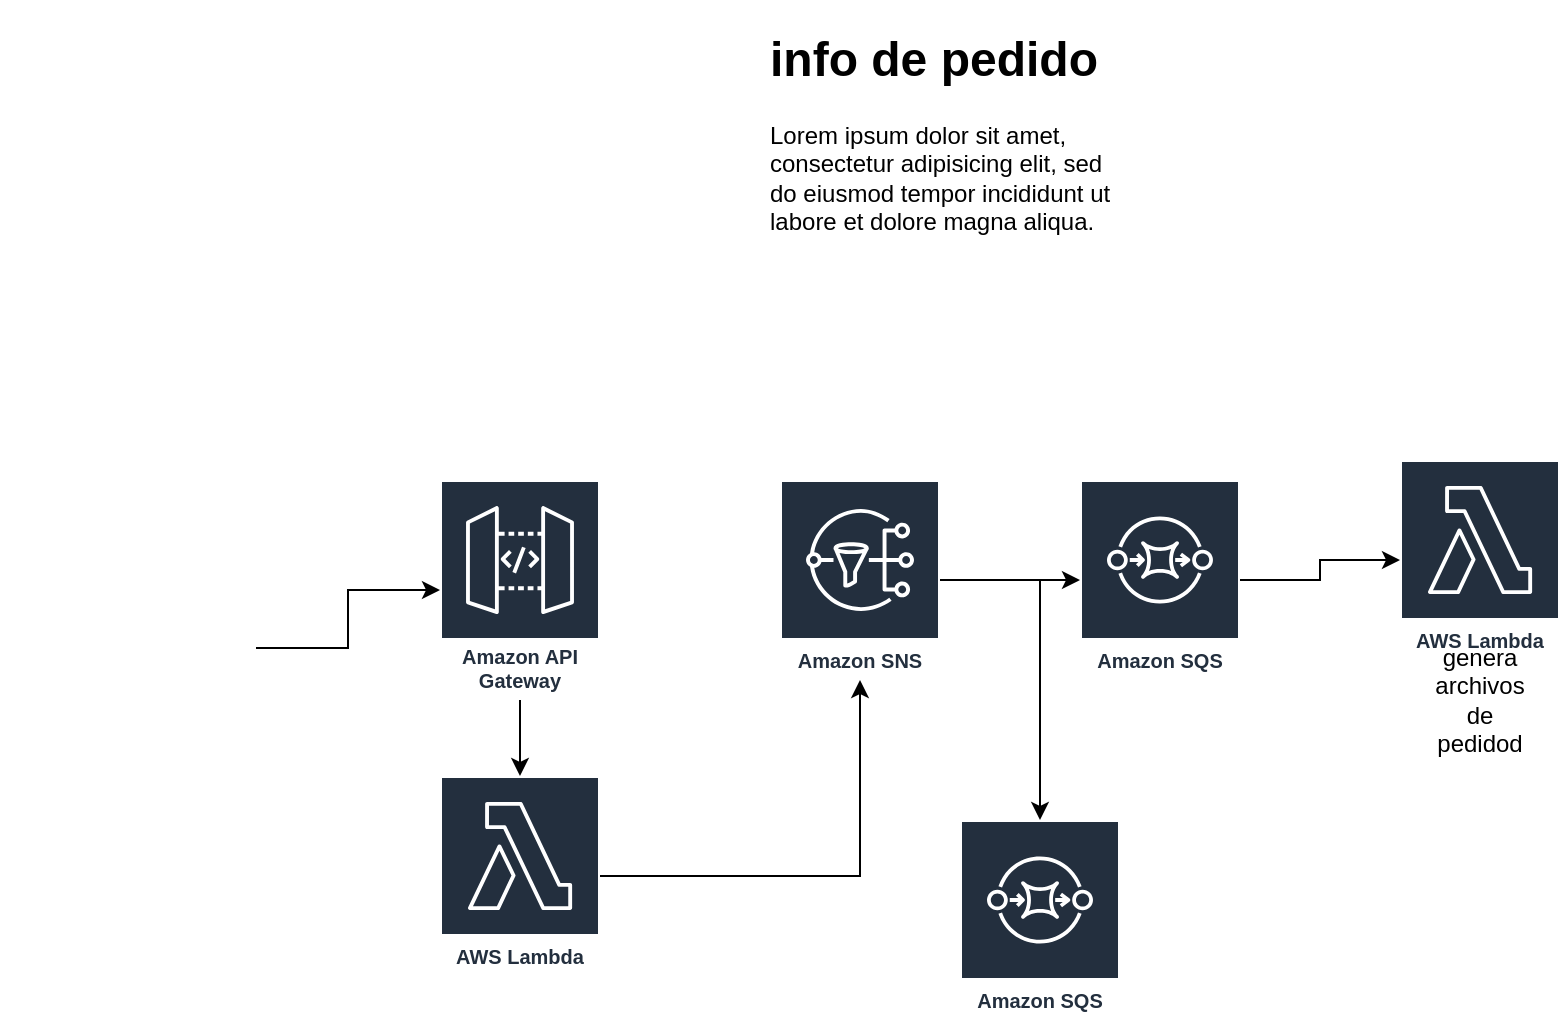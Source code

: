 <mxfile version="14.2.9" type="github">
  <diagram id="YVGtKCQuAJrb9fusuUW2" name="Page-1">
    <mxGraphModel dx="746" dy="442" grid="1" gridSize="10" guides="1" tooltips="1" connect="1" arrows="1" fold="1" page="1" pageScale="1" pageWidth="1400" pageHeight="850" math="0" shadow="0">
      <root>
        <mxCell id="0" />
        <mxCell id="1" parent="0" />
        <mxCell id="wvHoCXfjdqKl0tfVTvvo-2" value="&lt;h1&gt;info de pedido&lt;/h1&gt;&lt;p&gt;Lorem ipsum dolor sit amet, consectetur adipisicing elit, sed do eiusmod tempor incididunt ut labore et dolore magna aliqua.&lt;/p&gt;" style="text;html=1;strokeColor=none;fillColor=none;spacing=5;spacingTop=-20;whiteSpace=wrap;overflow=hidden;rounded=0;" vertex="1" parent="1">
          <mxGeometry x="420" y="40" width="190" height="120" as="geometry" />
        </mxCell>
        <mxCell id="wvHoCXfjdqKl0tfVTvvo-5" style="edgeStyle=orthogonalEdgeStyle;rounded=0;orthogonalLoop=1;jettySize=auto;html=1;exitX=1;exitY=0.5;exitDx=0;exitDy=0;" edge="1" parent="1" source="wvHoCXfjdqKl0tfVTvvo-3" target="wvHoCXfjdqKl0tfVTvvo-4">
          <mxGeometry relative="1" as="geometry" />
        </mxCell>
        <mxCell id="wvHoCXfjdqKl0tfVTvvo-3" value="" style="shape=image;html=1;verticalAlign=top;verticalLabelPosition=bottom;labelBackgroundColor=#ffffff;imageAspect=0;aspect=fixed;image=https://cdn3.iconfinder.com/data/icons/file-set-volume-1/512/Artboard_9-128.png" vertex="1" parent="1">
          <mxGeometry x="40" y="290" width="128" height="128" as="geometry" />
        </mxCell>
        <mxCell id="wvHoCXfjdqKl0tfVTvvo-8" value="" style="edgeStyle=orthogonalEdgeStyle;rounded=0;orthogonalLoop=1;jettySize=auto;html=1;" edge="1" parent="1" source="wvHoCXfjdqKl0tfVTvvo-4" target="wvHoCXfjdqKl0tfVTvvo-7">
          <mxGeometry relative="1" as="geometry" />
        </mxCell>
        <mxCell id="wvHoCXfjdqKl0tfVTvvo-4" value="Amazon API Gateway" style="outlineConnect=0;fontColor=#232F3E;gradientColor=none;strokeColor=#ffffff;fillColor=#232F3E;dashed=0;verticalLabelPosition=middle;verticalAlign=bottom;align=center;html=1;whiteSpace=wrap;fontSize=10;fontStyle=1;spacing=3;shape=mxgraph.aws4.productIcon;prIcon=mxgraph.aws4.api_gateway;" vertex="1" parent="1">
          <mxGeometry x="260" y="270" width="80" height="110" as="geometry" />
        </mxCell>
        <mxCell id="wvHoCXfjdqKl0tfVTvvo-11" value="" style="edgeStyle=orthogonalEdgeStyle;rounded=0;orthogonalLoop=1;jettySize=auto;html=1;" edge="1" parent="1" source="wvHoCXfjdqKl0tfVTvvo-6" target="wvHoCXfjdqKl0tfVTvvo-10">
          <mxGeometry relative="1" as="geometry" />
        </mxCell>
        <mxCell id="wvHoCXfjdqKl0tfVTvvo-18" style="edgeStyle=orthogonalEdgeStyle;rounded=0;orthogonalLoop=1;jettySize=auto;html=1;" edge="1" parent="1" source="wvHoCXfjdqKl0tfVTvvo-6" target="wvHoCXfjdqKl0tfVTvvo-17">
          <mxGeometry relative="1" as="geometry" />
        </mxCell>
        <mxCell id="wvHoCXfjdqKl0tfVTvvo-6" value="Amazon SNS" style="outlineConnect=0;fontColor=#232F3E;gradientColor=none;strokeColor=#ffffff;fillColor=#232F3E;dashed=0;verticalLabelPosition=middle;verticalAlign=bottom;align=center;html=1;whiteSpace=wrap;fontSize=10;fontStyle=1;spacing=3;shape=mxgraph.aws4.productIcon;prIcon=mxgraph.aws4.sns;" vertex="1" parent="1">
          <mxGeometry x="430" y="270" width="80" height="100" as="geometry" />
        </mxCell>
        <mxCell id="wvHoCXfjdqKl0tfVTvvo-9" style="edgeStyle=orthogonalEdgeStyle;rounded=0;orthogonalLoop=1;jettySize=auto;html=1;" edge="1" parent="1" source="wvHoCXfjdqKl0tfVTvvo-7" target="wvHoCXfjdqKl0tfVTvvo-6">
          <mxGeometry relative="1" as="geometry" />
        </mxCell>
        <mxCell id="wvHoCXfjdqKl0tfVTvvo-7" value="AWS Lambda" style="outlineConnect=0;fontColor=#232F3E;gradientColor=none;strokeColor=#ffffff;fillColor=#232F3E;dashed=0;verticalLabelPosition=middle;verticalAlign=bottom;align=center;html=1;whiteSpace=wrap;fontSize=10;fontStyle=1;spacing=3;shape=mxgraph.aws4.productIcon;prIcon=mxgraph.aws4.lambda;" vertex="1" parent="1">
          <mxGeometry x="260" y="418" width="80" height="100" as="geometry" />
        </mxCell>
        <mxCell id="wvHoCXfjdqKl0tfVTvvo-14" value="" style="edgeStyle=orthogonalEdgeStyle;rounded=0;orthogonalLoop=1;jettySize=auto;html=1;" edge="1" parent="1" source="wvHoCXfjdqKl0tfVTvvo-10" target="wvHoCXfjdqKl0tfVTvvo-12">
          <mxGeometry relative="1" as="geometry" />
        </mxCell>
        <mxCell id="wvHoCXfjdqKl0tfVTvvo-10" value="Amazon SQS" style="outlineConnect=0;fontColor=#232F3E;gradientColor=none;strokeColor=#ffffff;fillColor=#232F3E;dashed=0;verticalLabelPosition=middle;verticalAlign=bottom;align=center;html=1;whiteSpace=wrap;fontSize=10;fontStyle=1;spacing=3;shape=mxgraph.aws4.productIcon;prIcon=mxgraph.aws4.sqs;" vertex="1" parent="1">
          <mxGeometry x="580" y="270" width="80" height="100" as="geometry" />
        </mxCell>
        <mxCell id="wvHoCXfjdqKl0tfVTvvo-12" value="AWS Lambda" style="outlineConnect=0;fontColor=#232F3E;gradientColor=none;strokeColor=#ffffff;fillColor=#232F3E;dashed=0;verticalLabelPosition=middle;verticalAlign=bottom;align=center;html=1;whiteSpace=wrap;fontSize=10;fontStyle=1;spacing=3;shape=mxgraph.aws4.productIcon;prIcon=mxgraph.aws4.lambda;" vertex="1" parent="1">
          <mxGeometry x="740" y="260" width="80" height="100" as="geometry" />
        </mxCell>
        <mxCell id="wvHoCXfjdqKl0tfVTvvo-15" value="genera archivos de pedidod" style="text;html=1;strokeColor=none;fillColor=none;align=center;verticalAlign=middle;whiteSpace=wrap;rounded=0;" vertex="1" parent="1">
          <mxGeometry x="760" y="370" width="40" height="20" as="geometry" />
        </mxCell>
        <mxCell id="wvHoCXfjdqKl0tfVTvvo-16" value="" style="shape=image;html=1;verticalAlign=top;verticalLabelPosition=bottom;labelBackgroundColor=#ffffff;imageAspect=0;aspect=fixed;image=https://cdn3.iconfinder.com/data/icons/file-set-volume-1/512/Artboard_9-128.png" vertex="1" parent="1">
          <mxGeometry x="675" y="250" width="50" height="50" as="geometry" />
        </mxCell>
        <mxCell id="wvHoCXfjdqKl0tfVTvvo-17" value="Amazon SQS" style="outlineConnect=0;fontColor=#232F3E;gradientColor=none;strokeColor=#ffffff;fillColor=#232F3E;dashed=0;verticalLabelPosition=middle;verticalAlign=bottom;align=center;html=1;whiteSpace=wrap;fontSize=10;fontStyle=1;spacing=3;shape=mxgraph.aws4.productIcon;prIcon=mxgraph.aws4.sqs;" vertex="1" parent="1">
          <mxGeometry x="520" y="440" width="80" height="100" as="geometry" />
        </mxCell>
      </root>
    </mxGraphModel>
  </diagram>
</mxfile>
